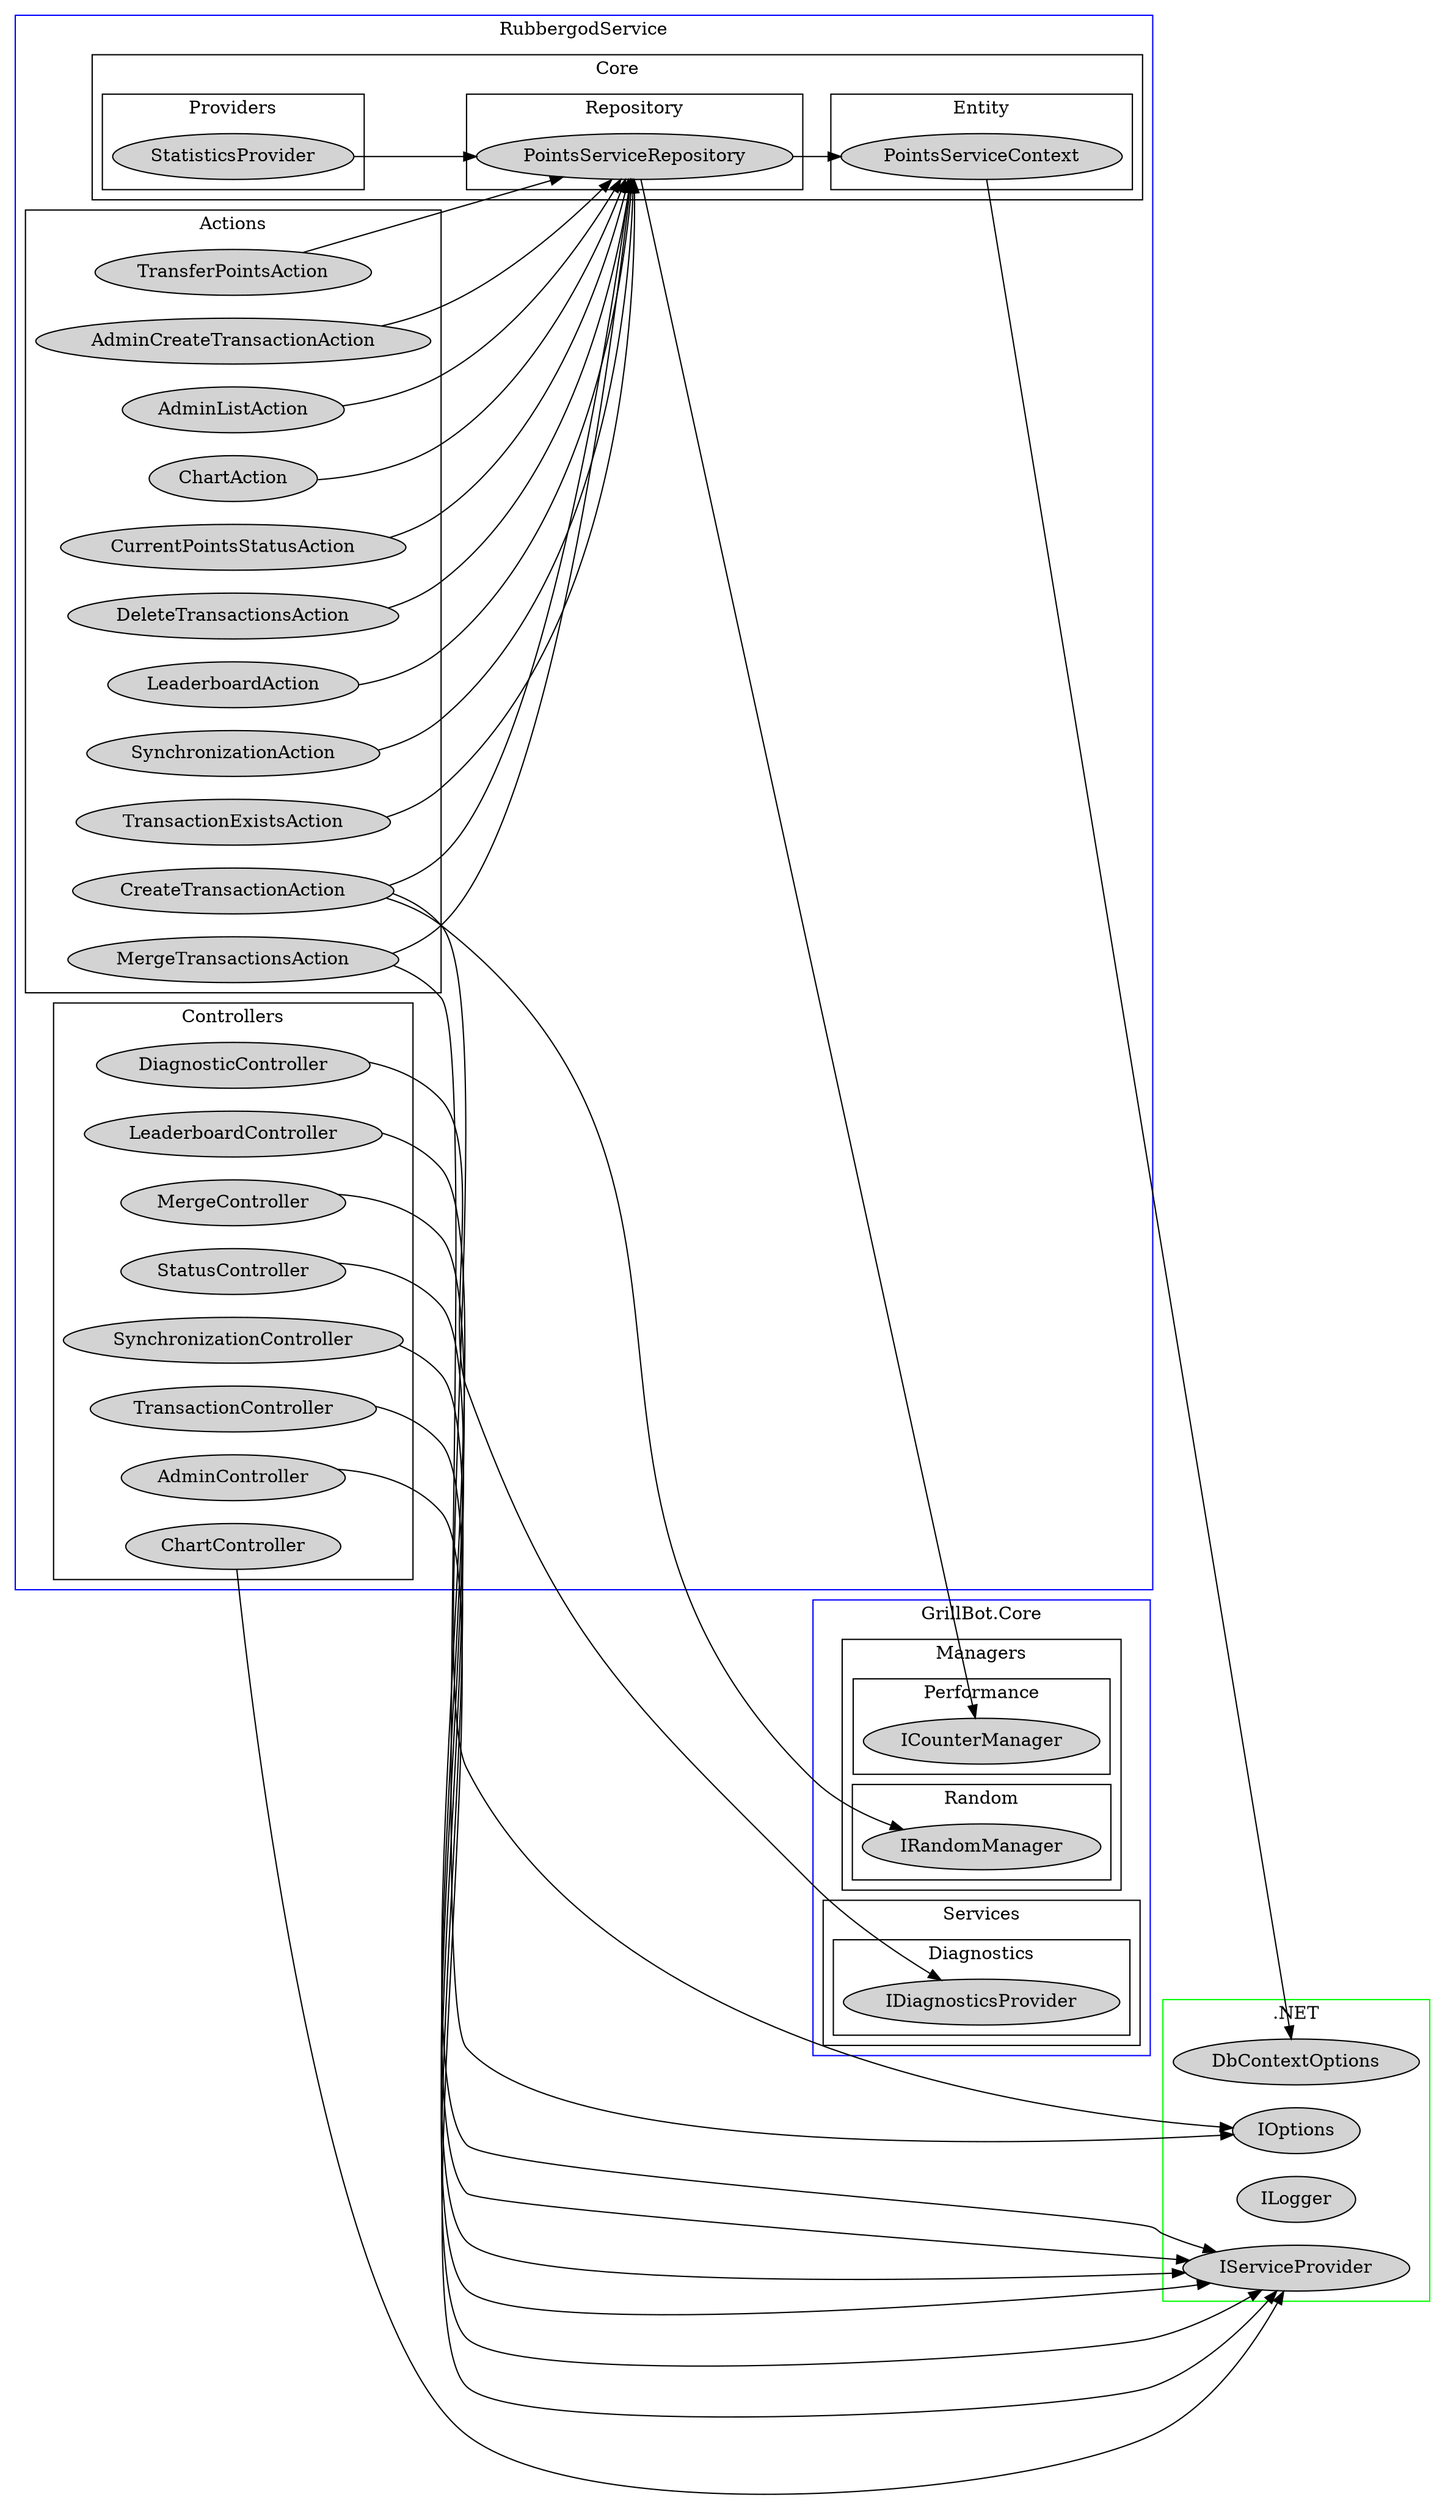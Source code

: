 digraph GrillBot {
    rankdir=LR
	
	subgraph cluster_0 {
		node [style=filled];
		label = "RubbergodService";
		color=blue
		
        subgraph cluster_3_1 {
            node [style=filled];
            label="Actions";
            color=black;
            
            AdminCreateTransactionAction
            AdminListAction
            ChartAction
            CreateTransactionAction
            CurrentPointsStatusAction
            DeleteTransactionsAction
            LeaderboardAction
            MergeTransactionsAction
            SynchronizationAction
            TransactionExistsAction
            TransferPointsAction
        }
        
        subgraph cluster_3_2 {
            node [style=filled];
            label="Controllers";
            color=black;
            
            AdminController
            ChartController
            DiagnosticController
            LeaderboardController
            MergeController
            StatusController
            SynchronizationController
            TransactionController
        }
        
        subgraph cluster_3_3 {
            node [style=filled];
            label="Core"
            color=black
            
            subgraph cluster_3_3_1 {
                node [style=filled];
                label="Entity"
                color=black;
                
                PointsServiceContext
            }
            
            subgraph cluster_3_3_2 {
                node [style=filled];
                label="Providers"
                color=black;
                
                StatisticsProvider
            }
            
            subgraph cluster_3_3_3 {
                node [style=filled];
                label="Repository"
                color=black
                
                PointsServiceRepository
            }
        }
	}
	
	subgraph cluster_4 {
	    node [style=filled];
	    label = "GrillBot.Core";
	    color=blue
	    
	    subgraph cluster_4_1 {
	        node [style=filled];
            label="Managers";
            color=black;
            
            subgraph cluster_4_1_2 {
	            node [style=filled];
                label="Performance";
                color=black;
                
                ICounterManager
	        }
	        
	        subgraph cluster_4_1_3 {
	            node [style=filled];
                label="Random";
                color=black;
                
                IRandomManager
	        }
	    }
	    
	    subgraph cluster_4_2 {
	        node [style=filled];
            label="Services";
            color=black;
	        
	        subgraph cluster_4_3 {
	            node [style=filled];
                label="Diagnostics";
                color=black;
	            
	            IDiagnosticsProvider
	        }
	    }
	}
	
	subgraph cluster_100 {
	    node[style=filled];
	    label = ".NET"
	    color=green
	    
	    IServiceProvider
	    DbContextOptions
	    ILogger
	    IOptions
	}
	
	AdminCreateTransactionAction -> { PointsServiceRepository }
	AdminListAction -> { PointsServiceRepository }
	ChartAction -> { PointsServiceRepository }
	CreateTransactionAction -> { PointsServiceRepository IOptions IRandomManager }
	CurrentPointsStatusAction -> { PointsServiceRepository }
	DeleteTransactionsAction -> { PointsServiceRepository }
	LeaderboardAction -> { PointsServiceRepository }
	MergeTransactionsAction -> { PointsServiceRepository IOptions }
	SynchronizationAction -> { PointsServiceRepository }
	TransactionExistsAction -> { PointsServiceRepository }
	TransferPointsAction -> { PointsServiceRepository }
	AdminController -> { IServiceProvider }
	ChartController -> { IServiceProvider }
	DiagnosticController -> { IDiagnosticsProvider }
	LeaderboardController -> { IServiceProvider }
	MergeController -> { IServiceProvider }
	StatusController -> { IServiceProvider }
	SynchronizationController -> { IServiceProvider }
	TransactionController -> { IServiceProvider }
	PointsServiceContext -> { DbContextOptions }
	StatisticsProvider -> { PointsServiceRepository }
	PointsServiceRepository -> { PointsServiceContext ICounterManager }
}
